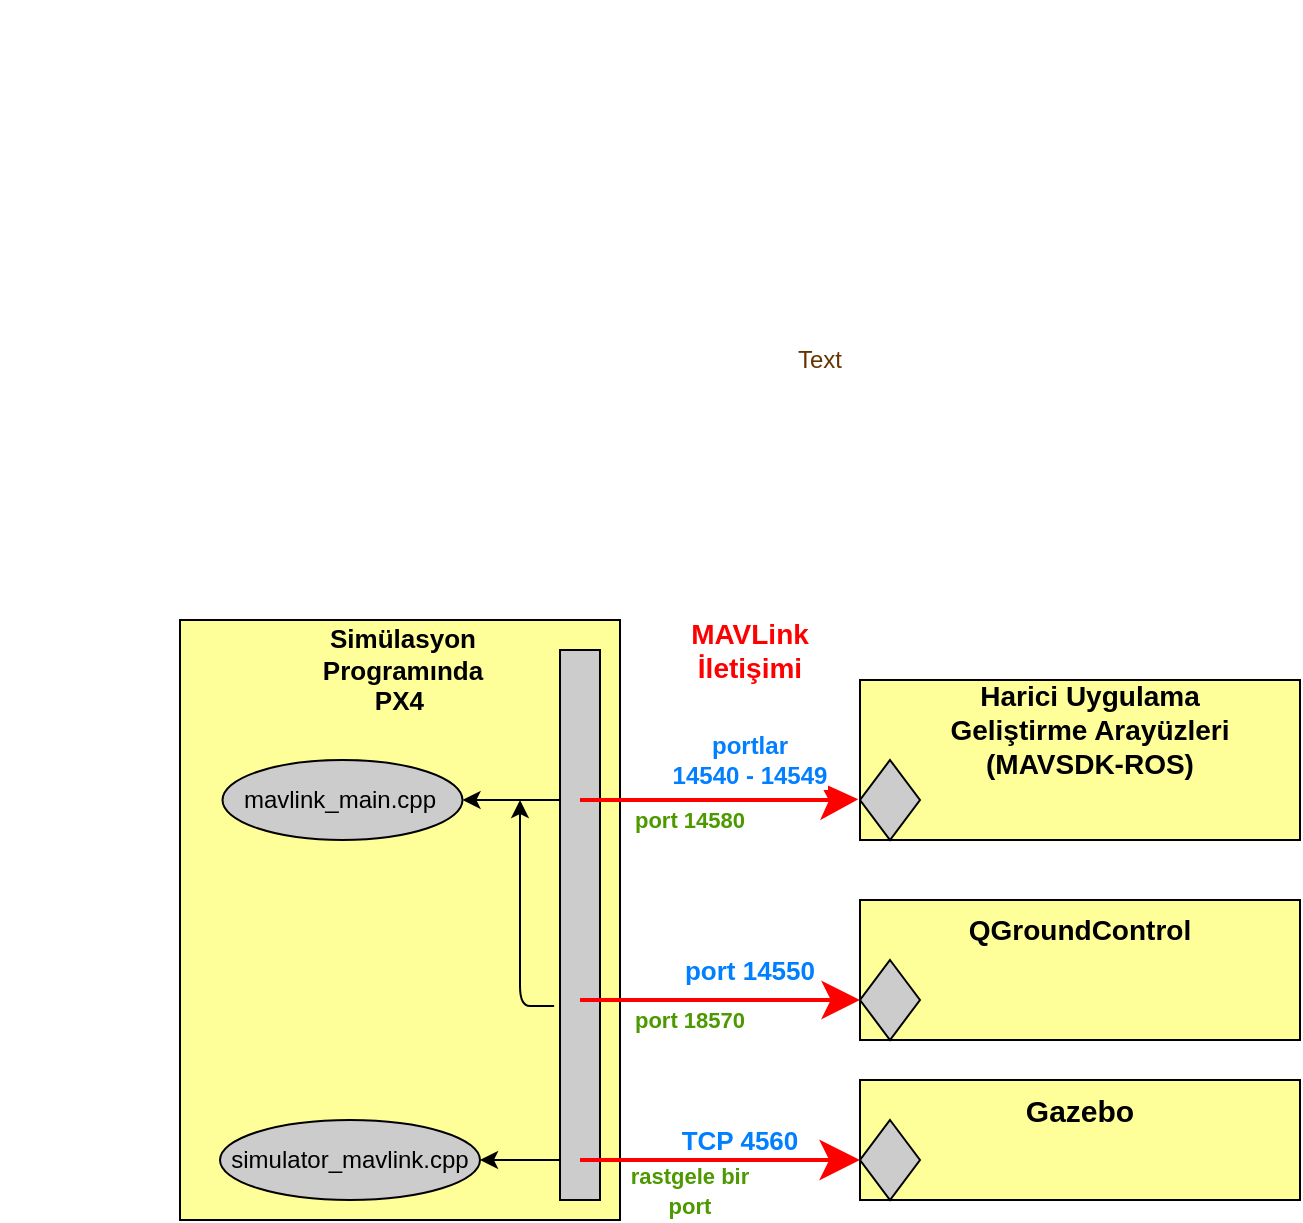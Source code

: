 <mxfile version="14.7.1" type="github">
  <diagram id="RpO5LGHMwfla2H7XVrM2" name="Page-1">
    <mxGraphModel dx="756" dy="496" grid="1" gridSize="10" guides="0" tooltips="1" connect="1" arrows="1" fold="1" page="1" pageScale="1" pageWidth="827" pageHeight="1169" background="#ffffff" math="0" shadow="0">
      <root>
        <mxCell id="0" />
        <mxCell id="1" parent="0" />
        <mxCell id="nsEOzq8a8qYHUDQlnp_o-1" value="" style="shape=image;verticalLabelPosition=bottom;labelBackgroundColor=#ffffff;verticalAlign=top;aspect=fixed;imageAspect=0;image=https://docs.px4.io/master/assets/img/px4_sitl_overview.d5d197f2.svg;" parent="1" vertex="1">
          <mxGeometry y="40" width="483.72" height="280" as="geometry" />
        </mxCell>
        <mxCell id="nsEOzq8a8qYHUDQlnp_o-2" value="" style="swimlane;startSize=0;fillColor=#FFFF99;labelBackgroundColor=none;" parent="1" vertex="1">
          <mxGeometry x="90" y="350" width="220" height="300" as="geometry" />
        </mxCell>
        <mxCell id="nsEOzq8a8qYHUDQlnp_o-13" value="" style="rounded=0;whiteSpace=wrap;html=1;labelBackgroundColor=none;fontColor=#000000;fillColor=#FFFF99;" parent="nsEOzq8a8qYHUDQlnp_o-2" vertex="1">
          <mxGeometry width="220" height="300" as="geometry" />
        </mxCell>
        <mxCell id="nsEOzq8a8qYHUDQlnp_o-3" value="&lt;b&gt;&lt;font style=&quot;font-size: 13px&quot;&gt;Simülasyon Programında PX4&amp;nbsp;&lt;/font&gt;&lt;/b&gt;" style="text;html=1;strokeColor=none;fillColor=none;align=center;verticalAlign=middle;whiteSpace=wrap;rounded=0;" parent="nsEOzq8a8qYHUDQlnp_o-2" vertex="1">
          <mxGeometry x="60" width="102.5" height="50" as="geometry" />
        </mxCell>
        <mxCell id="nsEOzq8a8qYHUDQlnp_o-4" value="" style="ellipse;whiteSpace=wrap;html=1;labelBackgroundColor=none;fontColor=#663300;fillColor=#CCCCCC;" parent="nsEOzq8a8qYHUDQlnp_o-2" vertex="1">
          <mxGeometry x="21.25" y="70" width="120" height="40" as="geometry" />
        </mxCell>
        <mxCell id="nsEOzq8a8qYHUDQlnp_o-6" value="mavlink_main.cpp" style="text;html=1;strokeColor=none;fillColor=none;align=center;verticalAlign=middle;whiteSpace=wrap;rounded=0;labelBackgroundColor=none;" parent="nsEOzq8a8qYHUDQlnp_o-2" vertex="1">
          <mxGeometry x="30" y="80" width="100" height="20" as="geometry" />
        </mxCell>
        <mxCell id="nsEOzq8a8qYHUDQlnp_o-10" value="" style="ellipse;whiteSpace=wrap;html=1;labelBackgroundColor=none;fontColor=#663300;fillColor=#CCCCCC;" parent="nsEOzq8a8qYHUDQlnp_o-2" vertex="1">
          <mxGeometry x="20" y="250" width="130" height="40" as="geometry" />
        </mxCell>
        <mxCell id="nsEOzq8a8qYHUDQlnp_o-11" value="simulator_mavlink.cpp" style="text;html=1;strokeColor=none;fillColor=none;align=center;verticalAlign=middle;whiteSpace=wrap;rounded=0;labelBackgroundColor=none;" parent="nsEOzq8a8qYHUDQlnp_o-2" vertex="1">
          <mxGeometry x="20" y="260" width="130" height="20" as="geometry" />
        </mxCell>
        <mxCell id="nsEOzq8a8qYHUDQlnp_o-15" value="" style="rounded=0;whiteSpace=wrap;html=1;labelBackgroundColor=none;fontColor=#000000;fillColor=#CCCCCC;" parent="nsEOzq8a8qYHUDQlnp_o-2" vertex="1">
          <mxGeometry x="190" y="15" width="20" height="275" as="geometry" />
        </mxCell>
        <mxCell id="nsEOzq8a8qYHUDQlnp_o-24" value="" style="endArrow=classic;html=1;fontColor=#000000;" parent="nsEOzq8a8qYHUDQlnp_o-2" edge="1">
          <mxGeometry width="50" height="50" relative="1" as="geometry">
            <mxPoint x="180" y="193" as="sourcePoint" />
            <mxPoint x="170" y="90" as="targetPoint" />
            <Array as="points">
              <mxPoint x="190" y="193" />
              <mxPoint x="170" y="193" />
            </Array>
          </mxGeometry>
        </mxCell>
        <mxCell id="nsEOzq8a8qYHUDQlnp_o-29" value="" style="endArrow=classic;html=1;fontColor=#000000;" parent="nsEOzq8a8qYHUDQlnp_o-2" edge="1">
          <mxGeometry width="50" height="50" relative="1" as="geometry">
            <mxPoint x="190" y="270" as="sourcePoint" />
            <mxPoint x="150" y="270" as="targetPoint" />
            <Array as="points" />
          </mxGeometry>
        </mxCell>
        <mxCell id="nsEOzq8a8qYHUDQlnp_o-5" value="Text" style="text;html=1;strokeColor=none;fillColor=none;align=center;verticalAlign=middle;whiteSpace=wrap;rounded=0;labelBackgroundColor=none;fontColor=#663300;" parent="1" vertex="1">
          <mxGeometry x="390" y="210" width="40" height="20" as="geometry" />
        </mxCell>
        <mxCell id="nsEOzq8a8qYHUDQlnp_o-22" value="" style="endArrow=classic;html=1;fontColor=#000000;entryX=1;entryY=0.5;entryDx=0;entryDy=0;" parent="1" edge="1" target="nsEOzq8a8qYHUDQlnp_o-4">
          <mxGeometry width="50" height="50" relative="1" as="geometry">
            <mxPoint x="280" y="440" as="sourcePoint" />
            <mxPoint x="240" y="440" as="targetPoint" />
            <Array as="points">
              <mxPoint x="260" y="440" />
            </Array>
          </mxGeometry>
        </mxCell>
        <mxCell id="nsEOzq8a8qYHUDQlnp_o-25" value="" style="endArrow=classic;html=1;fontColor=#FF0000;strokeColor=#FF0000;endSize=13;startSize=14;entryX=-0.004;entryY=0.746;entryDx=0;entryDy=0;entryPerimeter=0;strokeWidth=2;" parent="1" edge="1" target="nsEOzq8a8qYHUDQlnp_o-31">
          <mxGeometry width="50" height="50" relative="1" as="geometry">
            <mxPoint x="290" y="440" as="sourcePoint" />
            <mxPoint x="450" y="450" as="targetPoint" />
            <Array as="points">
              <mxPoint x="420" y="440" />
            </Array>
          </mxGeometry>
        </mxCell>
        <mxCell id="nsEOzq8a8qYHUDQlnp_o-26" value="" style="endArrow=classic;html=1;fontColor=#FF0000;strokeColor=#FF0000;entryX=0;entryY=0.714;entryDx=0;entryDy=0;entryPerimeter=0;endSize=13;startSize=14;jumpSize=6;strokeWidth=2;" parent="1" edge="1" target="nsEOzq8a8qYHUDQlnp_o-35">
          <mxGeometry width="50" height="50" relative="1" as="geometry">
            <mxPoint x="290" y="540" as="sourcePoint" />
            <mxPoint x="390" y="540" as="targetPoint" />
          </mxGeometry>
        </mxCell>
        <mxCell id="nsEOzq8a8qYHUDQlnp_o-27" value="" style="endArrow=classic;html=1;fontColor=#FF0000;strokeColor=#FF0000;strokeWidth=2;endSize=14;startSize=13;" parent="1" edge="1">
          <mxGeometry width="50" height="50" relative="1" as="geometry">
            <mxPoint x="290" y="620" as="sourcePoint" />
            <mxPoint x="430" y="620" as="targetPoint" />
          </mxGeometry>
        </mxCell>
        <mxCell id="nsEOzq8a8qYHUDQlnp_o-30" value="" style="swimlane;startSize=0;labelBackgroundColor=none;fontColor=#FF0000;fillColor=#CCCCCC;" parent="1" vertex="1">
          <mxGeometry x="430" y="490" width="220" height="70" as="geometry" />
        </mxCell>
        <mxCell id="nsEOzq8a8qYHUDQlnp_o-35" value="" style="rounded=0;whiteSpace=wrap;html=1;labelBackgroundColor=none;fontColor=#000000;fillColor=#FFFF99;" parent="nsEOzq8a8qYHUDQlnp_o-30" vertex="1">
          <mxGeometry width="220" height="70" as="geometry" />
        </mxCell>
        <mxCell id="oWDktxYbUH-dT6ZzVJz8-2" value="&lt;b&gt;&lt;font style=&quot;font-size: 14px&quot;&gt;QGroundControl&lt;/font&gt;&lt;/b&gt;" style="text;html=1;strokeColor=none;fillColor=none;align=center;verticalAlign=middle;whiteSpace=wrap;rounded=0;" vertex="1" parent="nsEOzq8a8qYHUDQlnp_o-30">
          <mxGeometry x="50" width="120" height="30" as="geometry" />
        </mxCell>
        <mxCell id="nsEOzq8a8qYHUDQlnp_o-32" value="" style="swimlane;startSize=0;labelBackgroundColor=none;fontColor=#FF0000;fillColor=#CCCCCC;" parent="1" vertex="1">
          <mxGeometry x="430" y="380" width="220" height="80" as="geometry" />
        </mxCell>
        <mxCell id="nsEOzq8a8qYHUDQlnp_o-31" value="" style="rounded=0;whiteSpace=wrap;html=1;labelBackgroundColor=none;fontColor=#000000;fillColor=#FFFF99;" parent="nsEOzq8a8qYHUDQlnp_o-32" vertex="1">
          <mxGeometry width="220" height="80" as="geometry" />
        </mxCell>
        <mxCell id="oWDktxYbUH-dT6ZzVJz8-1" value="&lt;b&gt;&lt;font style=&quot;font-size: 14px&quot;&gt;Harici Uygulama Geliştirme Arayüzleri&lt;br&gt;(MAVSDK-ROS)&lt;br&gt;&lt;/font&gt;&lt;/b&gt;" style="text;html=1;strokeColor=none;fillColor=none;align=center;verticalAlign=middle;whiteSpace=wrap;rounded=0;" vertex="1" parent="nsEOzq8a8qYHUDQlnp_o-32">
          <mxGeometry x="40" y="10" width="150" height="30" as="geometry" />
        </mxCell>
        <mxCell id="oWDktxYbUH-dT6ZzVJz8-17" value="" style="rhombus;whiteSpace=wrap;html=1;strokeWidth=1;fillColor=#CCCCCC;" vertex="1" parent="nsEOzq8a8qYHUDQlnp_o-32">
          <mxGeometry y="40" width="30" height="40" as="geometry" />
        </mxCell>
        <mxCell id="nsEOzq8a8qYHUDQlnp_o-33" value="" style="swimlane;startSize=0;labelBackgroundColor=none;fontColor=#FF0000;fillColor=#CCCCCC;" parent="1" vertex="1">
          <mxGeometry x="430" y="580" width="220" height="60" as="geometry" />
        </mxCell>
        <mxCell id="nsEOzq8a8qYHUDQlnp_o-37" value="" style="rounded=0;whiteSpace=wrap;html=1;labelBackgroundColor=none;fontColor=#000000;fillColor=#FFFF99;" parent="nsEOzq8a8qYHUDQlnp_o-33" vertex="1">
          <mxGeometry width="220" height="60" as="geometry" />
        </mxCell>
        <mxCell id="oWDktxYbUH-dT6ZzVJz8-3" value="&lt;b&gt;&lt;font style=&quot;font-size: 15px&quot;&gt;Gazebo&lt;/font&gt;&lt;/b&gt;" style="text;html=1;strokeColor=none;fillColor=none;align=center;verticalAlign=middle;whiteSpace=wrap;rounded=0;" vertex="1" parent="nsEOzq8a8qYHUDQlnp_o-33">
          <mxGeometry x="50" width="120" height="30" as="geometry" />
        </mxCell>
        <mxCell id="oWDktxYbUH-dT6ZzVJz8-19" value="" style="rhombus;whiteSpace=wrap;html=1;strokeWidth=1;fillColor=#CCCCCC;" vertex="1" parent="nsEOzq8a8qYHUDQlnp_o-33">
          <mxGeometry y="20" width="30" height="40" as="geometry" />
        </mxCell>
        <mxCell id="oWDktxYbUH-dT6ZzVJz8-4" value="&lt;font style=&quot;font-size: 12px ; background-color: rgb(255 , 255 , 255)&quot; color=&quot;#007fff&quot;&gt;&lt;b&gt;portlar&lt;br&gt;14540 - 14549&lt;/b&gt;&lt;/font&gt;" style="text;html=1;strokeColor=none;fillColor=none;align=center;verticalAlign=middle;whiteSpace=wrap;rounded=0;strokeWidth=1;" vertex="1" parent="1">
          <mxGeometry x="320" y="400" width="110" height="40" as="geometry" />
        </mxCell>
        <mxCell id="oWDktxYbUH-dT6ZzVJz8-5" value="&lt;font style=&quot;background-color: rgb(255 , 255 , 255)&quot; color=&quot;#007fff&quot; size=&quot;1&quot;&gt;&lt;b style=&quot;font-size: 13px&quot;&gt;port 14550&lt;/b&gt;&lt;/font&gt;" style="text;html=1;strokeColor=none;fillColor=none;align=center;verticalAlign=middle;whiteSpace=wrap;rounded=0;strokeWidth=1;" vertex="1" parent="1">
          <mxGeometry x="330" y="510" width="90" height="30" as="geometry" />
        </mxCell>
        <mxCell id="oWDktxYbUH-dT6ZzVJz8-6" value="&lt;font style=&quot;background-color: rgb(255 , 255 , 255)&quot; color=&quot;#007fff&quot; size=&quot;1&quot;&gt;&lt;b style=&quot;font-size: 13px&quot;&gt;TCP 4560&lt;/b&gt;&lt;/font&gt;" style="text;html=1;strokeColor=none;fillColor=none;align=center;verticalAlign=middle;whiteSpace=wrap;rounded=0;strokeWidth=1;" vertex="1" parent="1">
          <mxGeometry x="330" y="600" width="80" height="20" as="geometry" />
        </mxCell>
        <mxCell id="oWDktxYbUH-dT6ZzVJz8-7" value="&lt;b&gt;&lt;font style=&quot;font-size: 11px&quot; color=&quot;#4d9900&quot;&gt;port 14580&lt;/font&gt;&lt;/b&gt;" style="text;html=1;strokeColor=none;fillColor=none;align=center;verticalAlign=middle;whiteSpace=wrap;rounded=0;" vertex="1" parent="1">
          <mxGeometry x="310" y="440" width="70" height="20" as="geometry" />
        </mxCell>
        <mxCell id="oWDktxYbUH-dT6ZzVJz8-8" value="&lt;b&gt;&lt;font style=&quot;font-size: 11px&quot; color=&quot;#4d9900&quot;&gt;port 18570&lt;/font&gt;&lt;/b&gt;" style="text;html=1;strokeColor=none;fillColor=none;align=center;verticalAlign=middle;whiteSpace=wrap;rounded=0;" vertex="1" parent="1">
          <mxGeometry x="310" y="540" width="70" height="20" as="geometry" />
        </mxCell>
        <mxCell id="oWDktxYbUH-dT6ZzVJz8-9" value="&lt;b&gt;&lt;font style=&quot;font-size: 11px&quot; color=&quot;#4d9900&quot;&gt;rastgele bir port&lt;/font&gt;&lt;/b&gt;" style="text;html=1;strokeColor=none;fillColor=none;align=center;verticalAlign=middle;whiteSpace=wrap;rounded=0;" vertex="1" parent="1">
          <mxGeometry x="310" y="620" width="70" height="30" as="geometry" />
        </mxCell>
        <mxCell id="oWDktxYbUH-dT6ZzVJz8-10" value="&lt;span style=&quot;background-color: rgb(255 , 255 , 255)&quot;&gt;&lt;b&gt;&lt;font color=&quot;#ff0000&quot; style=&quot;font-size: 14px&quot;&gt;MAVLink İletişimi&lt;/font&gt;&lt;/b&gt;&lt;/span&gt;" style="text;html=1;strokeColor=none;fillColor=none;align=center;verticalAlign=middle;whiteSpace=wrap;rounded=0;strokeWidth=1;" vertex="1" parent="1">
          <mxGeometry x="320" y="350" width="110" height="30" as="geometry" />
        </mxCell>
        <mxCell id="oWDktxYbUH-dT6ZzVJz8-18" value="" style="rhombus;whiteSpace=wrap;html=1;strokeWidth=1;fillColor=#CCCCCC;" vertex="1" parent="1">
          <mxGeometry x="430" y="520" width="30" height="40" as="geometry" />
        </mxCell>
      </root>
    </mxGraphModel>
  </diagram>
</mxfile>
